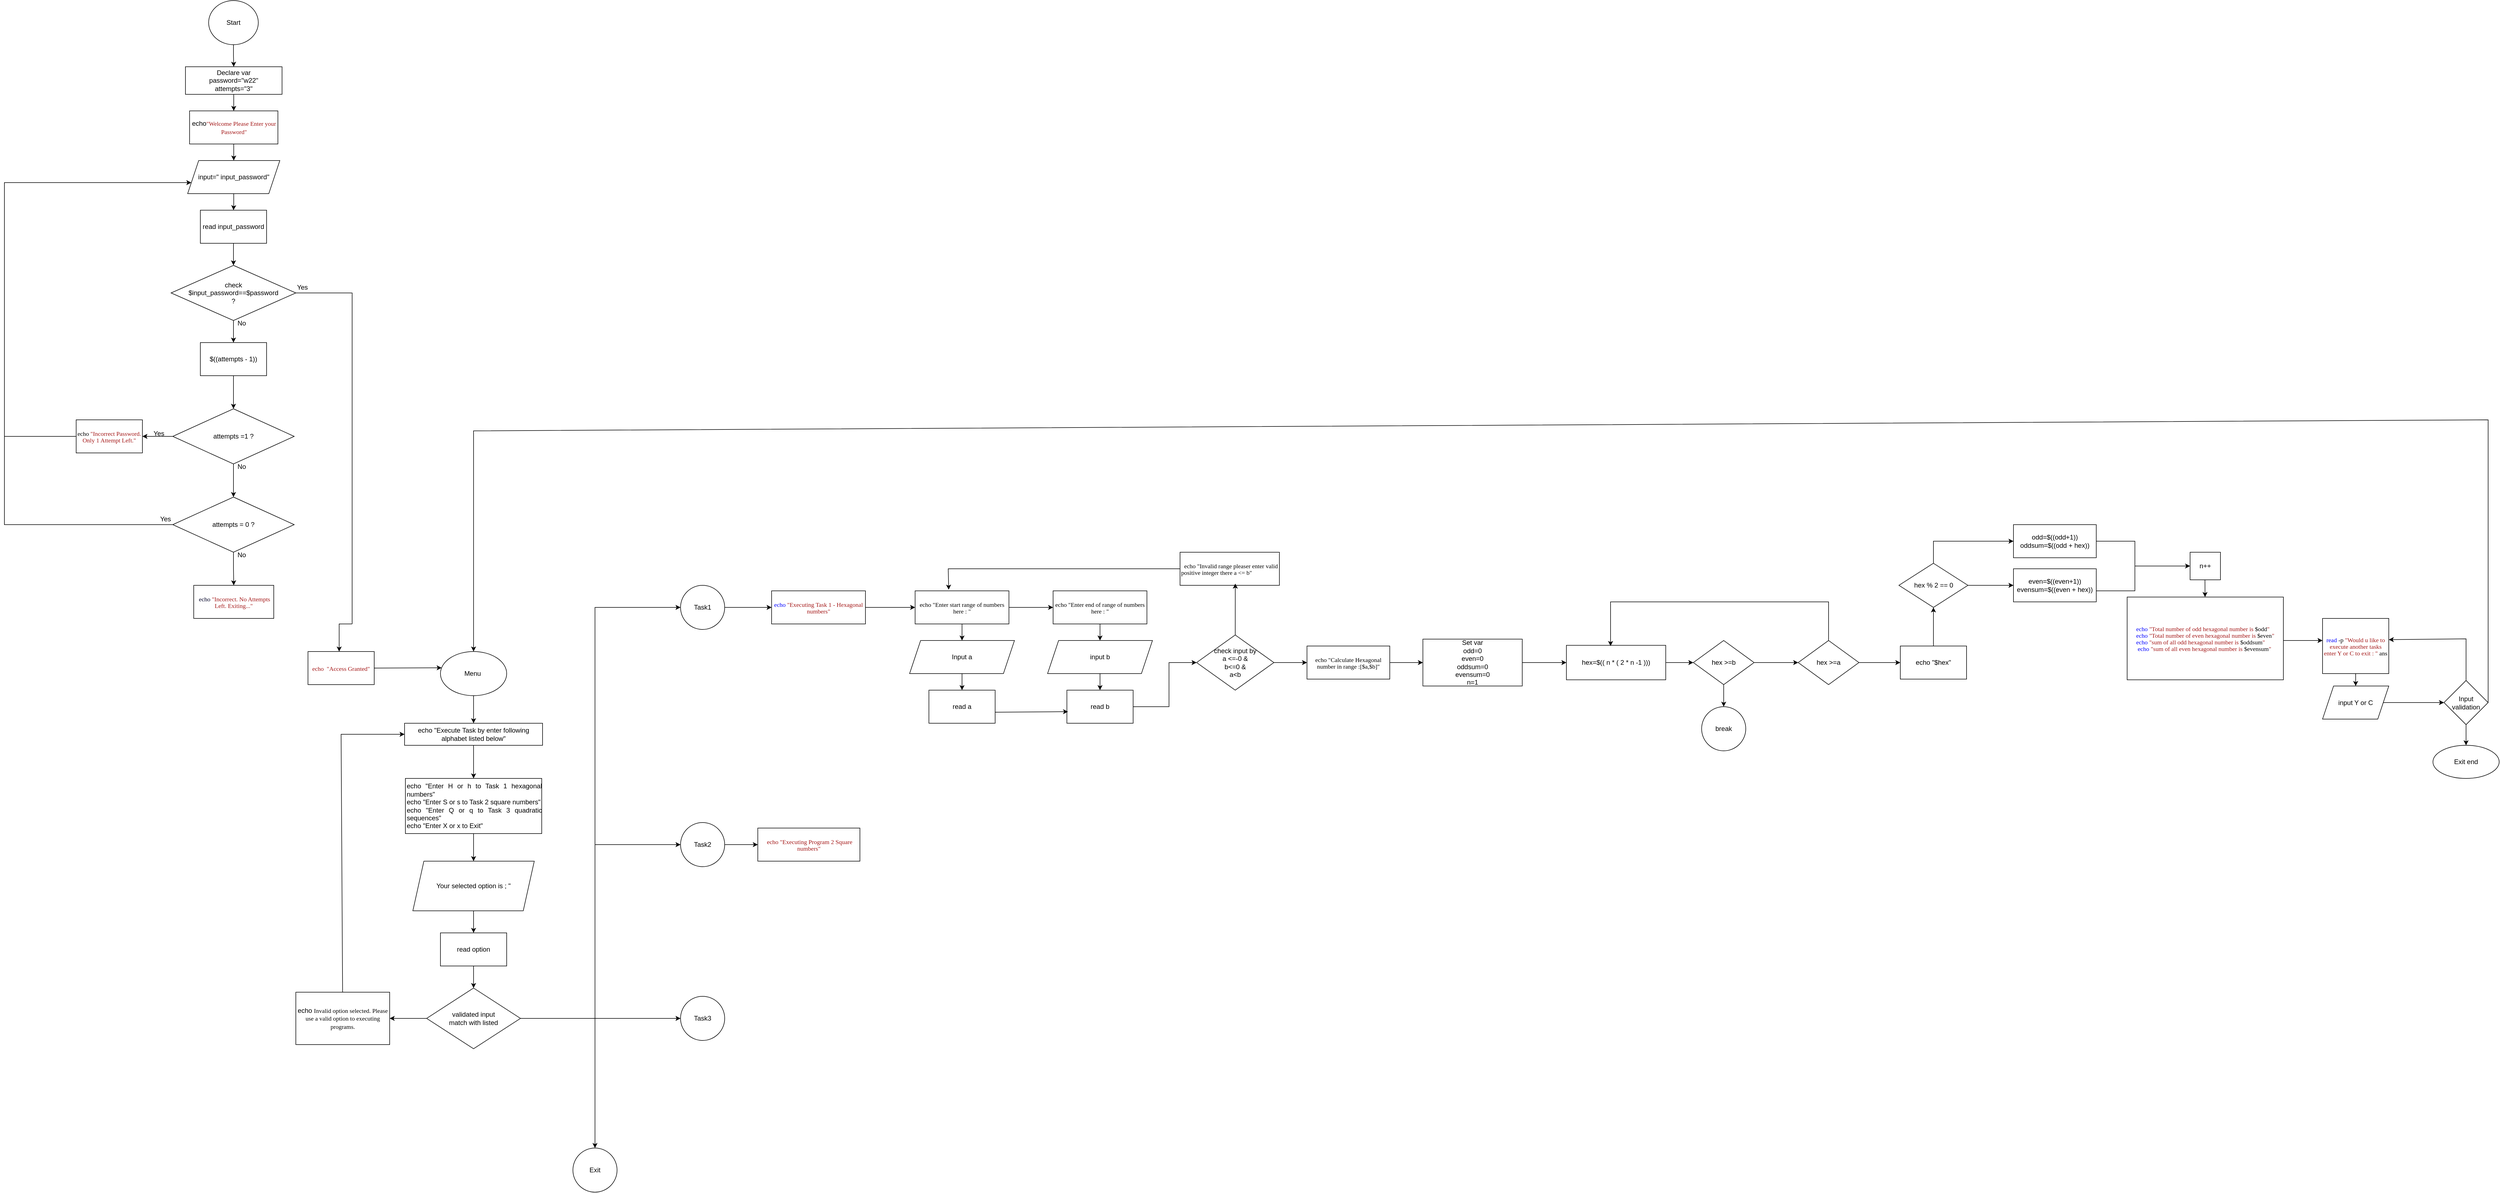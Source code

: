 <mxfile version="26.1.1">
  <diagram name="Page-1" id="By6dQNs391RpXOpqeUJY">
    <mxGraphModel dx="1269" dy="760" grid="1" gridSize="10" guides="1" tooltips="1" connect="1" arrows="1" fold="1" page="1" pageScale="1" pageWidth="850" pageHeight="1100" math="0" shadow="0">
      <root>
        <mxCell id="0" />
        <mxCell id="1" parent="0" />
        <mxCell id="m7UFQ540Zj4ck79b5W-W-16" value="" style="edgeStyle=orthogonalEdgeStyle;rounded=0;orthogonalLoop=1;jettySize=auto;html=1;" parent="1" source="m7UFQ540Zj4ck79b5W-W-14" target="m7UFQ540Zj4ck79b5W-W-15" edge="1">
          <mxGeometry relative="1" as="geometry" />
        </mxCell>
        <mxCell id="m7UFQ540Zj4ck79b5W-W-14" value="Start" style="ellipse;whiteSpace=wrap;html=1;" parent="1" vertex="1">
          <mxGeometry x="380" y="30" width="90" height="80" as="geometry" />
        </mxCell>
        <mxCell id="m7UFQ540Zj4ck79b5W-W-18" value="" style="edgeStyle=orthogonalEdgeStyle;rounded=0;orthogonalLoop=1;jettySize=auto;html=1;" parent="1" source="m7UFQ540Zj4ck79b5W-W-15" target="m7UFQ540Zj4ck79b5W-W-17" edge="1">
          <mxGeometry relative="1" as="geometry" />
        </mxCell>
        <mxCell id="m7UFQ540Zj4ck79b5W-W-15" value="Declare var&lt;div&gt;password=&quot;w22&quot;&lt;/div&gt;&lt;div&gt;attempts=&quot;3&quot;&lt;/div&gt;" style="rounded=0;whiteSpace=wrap;html=1;" parent="1" vertex="1">
          <mxGeometry x="338" y="150" width="175" height="50" as="geometry" />
        </mxCell>
        <mxCell id="m7UFQ540Zj4ck79b5W-W-21" value="" style="edgeStyle=orthogonalEdgeStyle;rounded=0;orthogonalLoop=1;jettySize=auto;html=1;" parent="1" source="m7UFQ540Zj4ck79b5W-W-17" target="m7UFQ540Zj4ck79b5W-W-20" edge="1">
          <mxGeometry relative="1" as="geometry" />
        </mxCell>
        <mxCell id="m7UFQ540Zj4ck79b5W-W-17" value="echo&lt;span style=&quot;color: rgb(163, 21, 21); font-family: Menlo; font-size: 11px; background-color: rgb(255, 255, 255);&quot;&gt;&quot;Welcome Please Enter your Password&quot;&lt;/span&gt;" style="rounded=0;whiteSpace=wrap;html=1;" parent="1" vertex="1">
          <mxGeometry x="345.5" y="230" width="160" height="60" as="geometry" />
        </mxCell>
        <mxCell id="m7UFQ540Zj4ck79b5W-W-24" value="" style="edgeStyle=orthogonalEdgeStyle;rounded=0;orthogonalLoop=1;jettySize=auto;html=1;" parent="1" source="m7UFQ540Zj4ck79b5W-W-20" target="m7UFQ540Zj4ck79b5W-W-23" edge="1">
          <mxGeometry relative="1" as="geometry" />
        </mxCell>
        <mxCell id="m7UFQ540Zj4ck79b5W-W-20" value="input=&quot; input_password&quot;" style="shape=parallelogram;perimeter=parallelogramPerimeter;whiteSpace=wrap;html=1;fixedSize=1;" parent="1" vertex="1">
          <mxGeometry x="342" y="320" width="167" height="60" as="geometry" />
        </mxCell>
        <mxCell id="m7UFQ540Zj4ck79b5W-W-33" value="" style="edgeStyle=orthogonalEdgeStyle;rounded=0;orthogonalLoop=1;jettySize=auto;html=1;" parent="1" source="m7UFQ540Zj4ck79b5W-W-22" target="m7UFQ540Zj4ck79b5W-W-29" edge="1">
          <mxGeometry relative="1" as="geometry" />
        </mxCell>
        <mxCell id="m7UFQ540Zj4ck79b5W-W-22" value="check&lt;div&gt;$input_password==$password&lt;/div&gt;&lt;div&gt;?&lt;/div&gt;" style="rhombus;whiteSpace=wrap;html=1;" parent="1" vertex="1">
          <mxGeometry x="312" y="510" width="226" height="100" as="geometry" />
        </mxCell>
        <mxCell id="m7UFQ540Zj4ck79b5W-W-25" value="" style="edgeStyle=orthogonalEdgeStyle;rounded=0;orthogonalLoop=1;jettySize=auto;html=1;" parent="1" source="m7UFQ540Zj4ck79b5W-W-23" target="m7UFQ540Zj4ck79b5W-W-22" edge="1">
          <mxGeometry relative="1" as="geometry" />
        </mxCell>
        <mxCell id="m7UFQ540Zj4ck79b5W-W-23" value="read input_password" style="rounded=0;whiteSpace=wrap;html=1;" parent="1" vertex="1">
          <mxGeometry x="365" y="410" width="120" height="60" as="geometry" />
        </mxCell>
        <mxCell id="m7UFQ540Zj4ck79b5W-W-26" value="&lt;p style=&quot;margin: 0px; font-style: normal; font-variant-caps: normal; font-stretch: normal; font-size: 11px; line-height: normal; font-family: Menlo; font-size-adjust: none; font-kerning: auto; font-variant-alternates: normal; font-variant-ligatures: normal; font-variant-numeric: normal; font-variant-east-asian: normal; font-variant-position: normal; font-feature-settings: normal; font-optical-sizing: auto; font-variation-settings: normal; background-color: rgb(255, 255, 255); color: rgb(163, 21, 21);&quot;&gt;&lt;span style=&quot;color: rgb(0, 0, 0);&quot;&gt;&amp;nbsp;&lt;/span&gt;&lt;span style=&quot;caret-color: rgb(0, 0, 255); color: rgb(0, 0, 0);&quot;&gt;&lt;font color=&quot;rgb(0, 0, 255)&quot;&gt;echo&lt;/font&gt;&lt;/span&gt;&lt;span style=&quot;color: rgb(0, 0, 0);&quot;&gt;&amp;nbsp;&lt;/span&gt;&quot;Incorrect. No Attempts Left. Exiting...&quot;&lt;/p&gt;" style="rounded=0;whiteSpace=wrap;html=1;" parent="1" vertex="1">
          <mxGeometry x="353" y="1090" width="145" height="60" as="geometry" />
        </mxCell>
        <mxCell id="m7UFQ540Zj4ck79b5W-W-35" value="" style="edgeStyle=orthogonalEdgeStyle;rounded=0;orthogonalLoop=1;jettySize=auto;html=1;" parent="1" source="m7UFQ540Zj4ck79b5W-W-27" target="m7UFQ540Zj4ck79b5W-W-31" edge="1">
          <mxGeometry relative="1" as="geometry" />
        </mxCell>
        <mxCell id="m7UFQ540Zj4ck79b5W-W-42" value="" style="edgeStyle=orthogonalEdgeStyle;rounded=0;orthogonalLoop=1;jettySize=auto;html=1;" parent="1" source="m7UFQ540Zj4ck79b5W-W-27" target="m7UFQ540Zj4ck79b5W-W-41" edge="1">
          <mxGeometry relative="1" as="geometry" />
        </mxCell>
        <mxCell id="m7UFQ540Zj4ck79b5W-W-27" value="attempts =1 ?" style="rhombus;whiteSpace=wrap;html=1;" parent="1" vertex="1">
          <mxGeometry x="315" y="770" width="220" height="100" as="geometry" />
        </mxCell>
        <mxCell id="m7UFQ540Zj4ck79b5W-W-34" value="" style="edgeStyle=orthogonalEdgeStyle;rounded=0;orthogonalLoop=1;jettySize=auto;html=1;" parent="1" source="m7UFQ540Zj4ck79b5W-W-29" target="m7UFQ540Zj4ck79b5W-W-27" edge="1">
          <mxGeometry relative="1" as="geometry" />
        </mxCell>
        <mxCell id="m7UFQ540Zj4ck79b5W-W-29" value="$((attempts - 1))" style="rounded=0;whiteSpace=wrap;html=1;" parent="1" vertex="1">
          <mxGeometry x="365" y="650" width="120" height="60" as="geometry" />
        </mxCell>
        <mxCell id="m7UFQ540Zj4ck79b5W-W-38" value="" style="edgeStyle=orthogonalEdgeStyle;rounded=0;orthogonalLoop=1;jettySize=auto;html=1;" parent="1" source="m7UFQ540Zj4ck79b5W-W-31" target="m7UFQ540Zj4ck79b5W-W-26" edge="1">
          <mxGeometry relative="1" as="geometry" />
        </mxCell>
        <mxCell id="m7UFQ540Zj4ck79b5W-W-44" value="" style="edgeStyle=orthogonalEdgeStyle;rounded=0;orthogonalLoop=1;jettySize=auto;html=1;" parent="1" source="m7UFQ540Zj4ck79b5W-W-31" target="m7UFQ540Zj4ck79b5W-W-20" edge="1">
          <mxGeometry relative="1" as="geometry">
            <mxPoint x="220" y="360" as="targetPoint" />
            <Array as="points">
              <mxPoint x="10" y="980" />
              <mxPoint x="10" y="360" />
            </Array>
          </mxGeometry>
        </mxCell>
        <mxCell id="m7UFQ540Zj4ck79b5W-W-31" value="attempts = 0 ?" style="rhombus;whiteSpace=wrap;html=1;" parent="1" vertex="1">
          <mxGeometry x="315" y="930" width="220" height="100" as="geometry" />
        </mxCell>
        <mxCell id="m7UFQ540Zj4ck79b5W-W-36" value="" style="endArrow=none;html=1;rounded=0;exitX=1;exitY=0.5;exitDx=0;exitDy=0;" parent="1" source="m7UFQ540Zj4ck79b5W-W-22" edge="1">
          <mxGeometry width="50" height="50" relative="1" as="geometry">
            <mxPoint x="660" y="590" as="sourcePoint" />
            <mxPoint x="640" y="1160" as="targetPoint" />
            <Array as="points">
              <mxPoint x="640" y="560" />
            </Array>
          </mxGeometry>
        </mxCell>
        <mxCell id="m7UFQ540Zj4ck79b5W-W-37" value="" style="endArrow=classic;html=1;rounded=0;" parent="1" edge="1">
          <mxGeometry width="50" height="50" relative="1" as="geometry">
            <mxPoint x="640" y="1160" as="sourcePoint" />
            <mxPoint x="616.5" y="1210" as="targetPoint" />
            <Array as="points">
              <mxPoint x="616.5" y="1160" />
            </Array>
          </mxGeometry>
        </mxCell>
        <mxCell id="m7UFQ540Zj4ck79b5W-W-41" value="&lt;p style=&quot;margin: 0px; font-style: normal; font-variant-caps: normal; font-stretch: normal; font-size: 11px; line-height: normal; font-family: Menlo; font-size-adjust: none; font-kerning: auto; font-variant-alternates: normal; font-variant-ligatures: normal; font-variant-numeric: normal; font-variant-east-asian: normal; font-variant-position: normal; font-variant-emoji: normal; font-feature-settings: normal; font-optical-sizing: auto; font-variation-settings: normal; color: rgb(163, 21, 21); background-color: rgb(255, 255, 255);&quot;&gt;&lt;span style=&quot;color: #000000&quot;&gt;echo&amp;nbsp;&lt;/span&gt;&quot;Incorrect Password. Only 1 Attempt Left.&quot;&lt;/p&gt;" style="rounded=0;whiteSpace=wrap;html=1;" parent="1" vertex="1">
          <mxGeometry x="140" y="790" width="120" height="60" as="geometry" />
        </mxCell>
        <mxCell id="m7UFQ540Zj4ck79b5W-W-45" value="" style="endArrow=none;html=1;rounded=0;" parent="1" edge="1">
          <mxGeometry width="50" height="50" relative="1" as="geometry">
            <mxPoint x="10" y="820" as="sourcePoint" />
            <mxPoint x="140" y="820" as="targetPoint" />
            <Array as="points">
              <mxPoint x="40" y="820" />
              <mxPoint x="100" y="820" />
            </Array>
          </mxGeometry>
        </mxCell>
        <mxCell id="m7UFQ540Zj4ck79b5W-W-46" value="No" style="text;html=1;align=center;verticalAlign=middle;whiteSpace=wrap;rounded=0;" parent="1" vertex="1">
          <mxGeometry x="410" y="860" width="60" height="30" as="geometry" />
        </mxCell>
        <mxCell id="m7UFQ540Zj4ck79b5W-W-47" value="Yes" style="text;html=1;align=center;verticalAlign=middle;whiteSpace=wrap;rounded=0;" parent="1" vertex="1">
          <mxGeometry x="260" y="800" width="60" height="30" as="geometry" />
        </mxCell>
        <mxCell id="m7UFQ540Zj4ck79b5W-W-48" value="No" style="text;html=1;align=center;verticalAlign=middle;whiteSpace=wrap;rounded=0;" parent="1" vertex="1">
          <mxGeometry x="410" y="600" width="60" height="30" as="geometry" />
        </mxCell>
        <mxCell id="m7UFQ540Zj4ck79b5W-W-49" value="Yes" style="text;html=1;align=center;verticalAlign=middle;whiteSpace=wrap;rounded=0;" parent="1" vertex="1">
          <mxGeometry x="520" y="535" width="60" height="30" as="geometry" />
        </mxCell>
        <mxCell id="m7UFQ540Zj4ck79b5W-W-50" value="Yes" style="text;html=1;align=center;verticalAlign=middle;whiteSpace=wrap;rounded=0;" parent="1" vertex="1">
          <mxGeometry x="272" y="955" width="60" height="30" as="geometry" />
        </mxCell>
        <mxCell id="m7UFQ540Zj4ck79b5W-W-54" value="No" style="text;html=1;align=center;verticalAlign=middle;whiteSpace=wrap;rounded=0;" parent="1" vertex="1">
          <mxGeometry x="410" y="1020" width="60" height="30" as="geometry" />
        </mxCell>
        <mxCell id="m7UFQ540Zj4ck79b5W-W-55" value="&lt;p style=&quot;margin: 0px; font-style: normal; font-variant-caps: normal; font-stretch: normal; font-size: 11px; line-height: normal; font-family: Menlo; font-size-adjust: none; font-kerning: auto; font-variant-alternates: normal; font-variant-ligatures: normal; font-variant-numeric: normal; font-variant-east-asian: normal; font-variant-position: normal; font-feature-settings: normal; font-optical-sizing: auto; font-variation-settings: normal; color: rgb(163, 21, 21); background-color: rgb(255, 255, 255);&quot;&gt;echo &amp;nbsp;&quot;Access Granted&quot;&lt;/p&gt;" style="rounded=0;whiteSpace=wrap;html=1;" parent="1" vertex="1">
          <mxGeometry x="560" y="1210" width="120" height="60" as="geometry" />
        </mxCell>
        <mxCell id="m7UFQ540Zj4ck79b5W-W-64" value="" style="edgeStyle=none;rounded=0;orthogonalLoop=1;jettySize=auto;html=1;" parent="1" source="m7UFQ540Zj4ck79b5W-W-56" target="m7UFQ540Zj4ck79b5W-W-57" edge="1">
          <mxGeometry relative="1" as="geometry" />
        </mxCell>
        <mxCell id="m7UFQ540Zj4ck79b5W-W-56" value="Menu&amp;nbsp;" style="ellipse;whiteSpace=wrap;html=1;" parent="1" vertex="1">
          <mxGeometry x="800" y="1210" width="120" height="80" as="geometry" />
        </mxCell>
        <mxCell id="m7UFQ540Zj4ck79b5W-W-65" value="" style="edgeStyle=none;rounded=0;orthogonalLoop=1;jettySize=auto;html=1;" parent="1" source="m7UFQ540Zj4ck79b5W-W-57" target="m7UFQ540Zj4ck79b5W-W-62" edge="1">
          <mxGeometry relative="1" as="geometry" />
        </mxCell>
        <mxCell id="m7UFQ540Zj4ck79b5W-W-57" value="echo &quot;Execute Task by enter following alphabet listed below&quot;" style="rounded=0;whiteSpace=wrap;html=1;" parent="1" vertex="1">
          <mxGeometry x="735" y="1340" width="250" height="40" as="geometry" />
        </mxCell>
        <mxCell id="m7UFQ540Zj4ck79b5W-W-68" value="" style="edgeStyle=none;rounded=0;orthogonalLoop=1;jettySize=auto;html=1;" parent="1" source="m7UFQ540Zj4ck79b5W-W-62" target="m7UFQ540Zj4ck79b5W-W-67" edge="1">
          <mxGeometry relative="1" as="geometry" />
        </mxCell>
        <mxCell id="m7UFQ540Zj4ck79b5W-W-62" value="&lt;div style=&quot;text-align: justify;&quot;&gt;echo &quot;Enter H or h to Task 1 hexagonal numbers&quot;&lt;/div&gt;&lt;div style=&quot;text-align: justify;&quot;&gt;echo &quot;Enter S or s to Task 2 square numbers&quot;&lt;/div&gt;&lt;div style=&quot;text-align: justify;&quot;&gt;echo &quot;Enter Q or q to Task 3 quadratic sequences&quot;&lt;/div&gt;&lt;div style=&quot;text-align: justify;&quot;&gt;echo &quot;Enter X or x to Exit&quot;&lt;/div&gt;" style="rounded=0;whiteSpace=wrap;html=1;align=left;" parent="1" vertex="1">
          <mxGeometry x="736.5" y="1440" width="247" height="100" as="geometry" />
        </mxCell>
        <mxCell id="m7UFQ540Zj4ck79b5W-W-70" value="" style="edgeStyle=none;rounded=0;orthogonalLoop=1;jettySize=auto;html=1;" parent="1" source="m7UFQ540Zj4ck79b5W-W-67" target="m7UFQ540Zj4ck79b5W-W-69" edge="1">
          <mxGeometry relative="1" as="geometry" />
        </mxCell>
        <mxCell id="m7UFQ540Zj4ck79b5W-W-67" value="Your selected option is ; &quot;" style="shape=parallelogram;perimeter=parallelogramPerimeter;whiteSpace=wrap;html=1;fixedSize=1;" parent="1" vertex="1">
          <mxGeometry x="750" y="1590" width="220" height="90" as="geometry" />
        </mxCell>
        <mxCell id="m7UFQ540Zj4ck79b5W-W-72" value="" style="edgeStyle=none;rounded=0;orthogonalLoop=1;jettySize=auto;html=1;" parent="1" source="m7UFQ540Zj4ck79b5W-W-69" target="m7UFQ540Zj4ck79b5W-W-71" edge="1">
          <mxGeometry relative="1" as="geometry" />
        </mxCell>
        <mxCell id="m7UFQ540Zj4ck79b5W-W-69" value="read option" style="rounded=0;whiteSpace=wrap;html=1;" parent="1" vertex="1">
          <mxGeometry x="800" y="1720" width="120" height="60" as="geometry" />
        </mxCell>
        <mxCell id="m7UFQ540Zj4ck79b5W-W-71" value="validated input&lt;div&gt;match with listed&lt;/div&gt;" style="rhombus;whiteSpace=wrap;html=1;" parent="1" vertex="1">
          <mxGeometry x="775" y="1820" width="170" height="110" as="geometry" />
        </mxCell>
        <mxCell id="m7UFQ540Zj4ck79b5W-W-74" value="echo&amp;nbsp;&lt;span style=&quot;font-family: Menlo; font-size: 11px;&quot;&gt;Invalid option selected. Please use a valid option to executing programs.&lt;/span&gt;" style="rounded=0;whiteSpace=wrap;html=1;" parent="1" vertex="1">
          <mxGeometry x="538" y="1827.5" width="170" height="95" as="geometry" />
        </mxCell>
        <mxCell id="m7UFQ540Zj4ck79b5W-W-75" style="edgeStyle=none;rounded=0;orthogonalLoop=1;jettySize=auto;html=1;exitX=1;exitY=0.5;exitDx=0;exitDy=0;" parent="1" source="m7UFQ540Zj4ck79b5W-W-74" target="m7UFQ540Zj4ck79b5W-W-74" edge="1">
          <mxGeometry relative="1" as="geometry" />
        </mxCell>
        <mxCell id="m7UFQ540Zj4ck79b5W-W-76" value="" style="endArrow=classic;html=1;rounded=0;entryX=1;entryY=0.5;entryDx=0;entryDy=0;exitX=0;exitY=0.5;exitDx=0;exitDy=0;" parent="1" source="m7UFQ540Zj4ck79b5W-W-71" target="m7UFQ540Zj4ck79b5W-W-74" edge="1">
          <mxGeometry width="50" height="50" relative="1" as="geometry">
            <mxPoint x="775" y="1880" as="sourcePoint" />
            <mxPoint x="825" y="1830" as="targetPoint" />
          </mxGeometry>
        </mxCell>
        <mxCell id="m7UFQ540Zj4ck79b5W-W-81" value="" style="endArrow=classic;html=1;rounded=0;entryX=0.018;entryY=0.369;entryDx=0;entryDy=0;entryPerimeter=0;" parent="1" target="m7UFQ540Zj4ck79b5W-W-56" edge="1">
          <mxGeometry width="50" height="50" relative="1" as="geometry">
            <mxPoint x="680" y="1240" as="sourcePoint" />
            <mxPoint x="730" y="1190" as="targetPoint" />
          </mxGeometry>
        </mxCell>
        <mxCell id="m7UFQ540Zj4ck79b5W-W-83" value="" style="endArrow=classic;html=1;rounded=0;entryX=0;entryY=0.5;entryDx=0;entryDy=0;" parent="1" source="m7UFQ540Zj4ck79b5W-W-74" target="m7UFQ540Zj4ck79b5W-W-57" edge="1">
          <mxGeometry width="50" height="50" relative="1" as="geometry">
            <mxPoint x="650" y="1845" as="sourcePoint" />
            <mxPoint x="650" y="1360" as="targetPoint" />
            <Array as="points">
              <mxPoint x="620" y="1360" />
            </Array>
          </mxGeometry>
        </mxCell>
        <mxCell id="m7UFQ540Zj4ck79b5W-W-94" value="" style="edgeStyle=none;rounded=0;orthogonalLoop=1;jettySize=auto;html=1;" parent="1" source="m7UFQ540Zj4ck79b5W-W-84" target="m7UFQ540Zj4ck79b5W-W-93" edge="1">
          <mxGeometry relative="1" as="geometry" />
        </mxCell>
        <mxCell id="m7UFQ540Zj4ck79b5W-W-84" value="Task1" style="ellipse;whiteSpace=wrap;html=1;aspect=fixed;" parent="1" vertex="1">
          <mxGeometry x="1235" y="1090" width="80" height="80" as="geometry" />
        </mxCell>
        <mxCell id="9CXpCsYRKlZcm--3XioX-51" value="" style="edgeStyle=orthogonalEdgeStyle;rounded=0;orthogonalLoop=1;jettySize=auto;html=1;" edge="1" parent="1" source="m7UFQ540Zj4ck79b5W-W-85" target="9CXpCsYRKlZcm--3XioX-50">
          <mxGeometry relative="1" as="geometry" />
        </mxCell>
        <mxCell id="m7UFQ540Zj4ck79b5W-W-85" value="Task2" style="ellipse;whiteSpace=wrap;html=1;aspect=fixed;" parent="1" vertex="1">
          <mxGeometry x="1235" y="1520" width="80" height="80" as="geometry" />
        </mxCell>
        <mxCell id="m7UFQ540Zj4ck79b5W-W-86" value="Task3" style="ellipse;whiteSpace=wrap;html=1;aspect=fixed;" parent="1" vertex="1">
          <mxGeometry x="1235" y="1835" width="80" height="80" as="geometry" />
        </mxCell>
        <mxCell id="m7UFQ540Zj4ck79b5W-W-87" value="Exit" style="ellipse;whiteSpace=wrap;html=1;aspect=fixed;" parent="1" vertex="1">
          <mxGeometry x="1040" y="2110" width="80" height="80" as="geometry" />
        </mxCell>
        <mxCell id="m7UFQ540Zj4ck79b5W-W-88" value="" style="endArrow=classic;html=1;rounded=0;entryX=0;entryY=0.5;entryDx=0;entryDy=0;exitX=1;exitY=0.5;exitDx=0;exitDy=0;" parent="1" source="m7UFQ540Zj4ck79b5W-W-71" target="m7UFQ540Zj4ck79b5W-W-84" edge="1">
          <mxGeometry width="50" height="50" relative="1" as="geometry">
            <mxPoint x="945" y="1877.5" as="sourcePoint" />
            <mxPoint x="1180" y="1350" as="targetPoint" />
            <Array as="points">
              <mxPoint x="1080" y="1875" />
              <mxPoint x="1080" y="1770" />
              <mxPoint x="1080" y="1660" />
              <mxPoint x="1080" y="1590" />
              <mxPoint x="1080" y="1130" />
            </Array>
          </mxGeometry>
        </mxCell>
        <mxCell id="m7UFQ540Zj4ck79b5W-W-89" value="" style="endArrow=classic;html=1;rounded=0;entryX=0;entryY=0.5;entryDx=0;entryDy=0;" parent="1" target="m7UFQ540Zj4ck79b5W-W-85" edge="1">
          <mxGeometry width="50" height="50" relative="1" as="geometry">
            <mxPoint x="1080" y="1560" as="sourcePoint" />
            <mxPoint x="1120" y="1510" as="targetPoint" />
          </mxGeometry>
        </mxCell>
        <mxCell id="m7UFQ540Zj4ck79b5W-W-90" value="" style="endArrow=classic;html=1;rounded=0;" parent="1" target="m7UFQ540Zj4ck79b5W-W-87" edge="1">
          <mxGeometry width="50" height="50" relative="1" as="geometry">
            <mxPoint x="1080" y="1870" as="sourcePoint" />
            <mxPoint x="1130" y="1827.5" as="targetPoint" />
          </mxGeometry>
        </mxCell>
        <mxCell id="m7UFQ540Zj4ck79b5W-W-91" value="" style="endArrow=classic;html=1;rounded=0;" parent="1" target="m7UFQ540Zj4ck79b5W-W-86" edge="1">
          <mxGeometry width="50" height="50" relative="1" as="geometry">
            <mxPoint x="1080" y="1875" as="sourcePoint" />
            <mxPoint x="1130" y="1830" as="targetPoint" />
          </mxGeometry>
        </mxCell>
        <mxCell id="m7UFQ540Zj4ck79b5W-W-92" style="edgeStyle=none;rounded=0;orthogonalLoop=1;jettySize=auto;html=1;exitX=1;exitY=0.5;exitDx=0;exitDy=0;" parent="1" source="m7UFQ540Zj4ck79b5W-W-86" target="m7UFQ540Zj4ck79b5W-W-86" edge="1">
          <mxGeometry relative="1" as="geometry" />
        </mxCell>
        <mxCell id="m7UFQ540Zj4ck79b5W-W-96" value="" style="edgeStyle=none;rounded=0;orthogonalLoop=1;jettySize=auto;html=1;" parent="1" source="m7UFQ540Zj4ck79b5W-W-93" target="m7UFQ540Zj4ck79b5W-W-95" edge="1">
          <mxGeometry relative="1" as="geometry" />
        </mxCell>
        <mxCell id="m7UFQ540Zj4ck79b5W-W-93" value="&lt;p style=&quot;margin: 0px; font-style: normal; font-variant-caps: normal; font-weight: normal; font-stretch: normal; font-size: 11px; line-height: normal; font-family: Menlo; font-size-adjust: none; font-kerning: auto; font-variant-alternates: normal; font-variant-ligatures: normal; font-variant-numeric: normal; font-variant-east-asian: normal; font-variant-position: normal; font-feature-settings: normal; font-optical-sizing: auto; font-variation-settings: normal; color: rgb(163, 21, 21); background-color: rgb(255, 255, 255);&quot;&gt;&lt;span style=&quot;color: rgb(0, 0, 255);&quot;&gt;echo&lt;/span&gt;&lt;span style=&quot;color: rgb(0, 0, 0);&quot;&gt; &lt;/span&gt;&quot;Executing Task 1 - Hexagonal numbers&quot;&lt;/p&gt;" style="rounded=0;whiteSpace=wrap;html=1;" parent="1" vertex="1">
          <mxGeometry x="1400" y="1100" width="170" height="60" as="geometry" />
        </mxCell>
        <mxCell id="m7UFQ540Zj4ck79b5W-W-98" value="" style="edgeStyle=none;rounded=0;orthogonalLoop=1;jettySize=auto;html=1;" parent="1" source="m7UFQ540Zj4ck79b5W-W-95" target="m7UFQ540Zj4ck79b5W-W-97" edge="1">
          <mxGeometry relative="1" as="geometry" />
        </mxCell>
        <mxCell id="m7UFQ540Zj4ck79b5W-W-100" value="" style="edgeStyle=none;rounded=0;orthogonalLoop=1;jettySize=auto;html=1;" parent="1" source="m7UFQ540Zj4ck79b5W-W-95" target="m7UFQ540Zj4ck79b5W-W-99" edge="1">
          <mxGeometry relative="1" as="geometry" />
        </mxCell>
        <mxCell id="m7UFQ540Zj4ck79b5W-W-95" value="&lt;p style=&quot;margin: 0.0px 0.0px 0.0px 0.0px; font: 11.0px Menlo; color: #000000&quot;&gt;&lt;span style=&quot;font-variant-ligatures: no-common-ligatures&quot;&gt;echo &quot;Enter start range of numbers here : &quot;&lt;/span&gt;&lt;/p&gt;" style="rounded=0;whiteSpace=wrap;html=1;" parent="1" vertex="1">
          <mxGeometry x="1660" y="1100" width="170" height="60" as="geometry" />
        </mxCell>
        <mxCell id="m7UFQ540Zj4ck79b5W-W-102" value="" style="edgeStyle=none;rounded=0;orthogonalLoop=1;jettySize=auto;html=1;" parent="1" source="m7UFQ540Zj4ck79b5W-W-97" target="m7UFQ540Zj4ck79b5W-W-101" edge="1">
          <mxGeometry relative="1" as="geometry" />
        </mxCell>
        <mxCell id="m7UFQ540Zj4ck79b5W-W-97" value="&lt;p style=&quot;margin: 0px; font-style: normal; font-variant-caps: normal; font-stretch: normal; font-size: 11px; line-height: normal; font-family: Menlo; font-size-adjust: none; font-kerning: auto; font-variant-alternates: normal; font-variant-ligatures: normal; font-variant-numeric: normal; font-variant-east-asian: normal; font-variant-position: normal; font-variant-emoji: normal; font-feature-settings: normal; font-optical-sizing: auto; font-variation-settings: normal;&quot;&gt;&lt;span style=&quot;font-variant-ligatures: no-common-ligatures&quot;&gt;echo &quot;Enter end of range of numbers here : &quot;&lt;/span&gt;&lt;/p&gt;" style="rounded=0;whiteSpace=wrap;html=1;" parent="1" vertex="1">
          <mxGeometry x="1910" y="1100" width="170" height="60" as="geometry" />
        </mxCell>
        <mxCell id="m7UFQ540Zj4ck79b5W-W-104" value="" style="edgeStyle=none;rounded=0;orthogonalLoop=1;jettySize=auto;html=1;" parent="1" source="m7UFQ540Zj4ck79b5W-W-99" target="m7UFQ540Zj4ck79b5W-W-103" edge="1">
          <mxGeometry relative="1" as="geometry" />
        </mxCell>
        <mxCell id="m7UFQ540Zj4ck79b5W-W-99" value="Input a" style="shape=parallelogram;perimeter=parallelogramPerimeter;whiteSpace=wrap;html=1;fixedSize=1;rounded=0;" parent="1" vertex="1">
          <mxGeometry x="1650" y="1190" width="190" height="60" as="geometry" />
        </mxCell>
        <mxCell id="m7UFQ540Zj4ck79b5W-W-106" value="" style="edgeStyle=none;rounded=0;orthogonalLoop=1;jettySize=auto;html=1;" parent="1" source="m7UFQ540Zj4ck79b5W-W-101" target="m7UFQ540Zj4ck79b5W-W-105" edge="1">
          <mxGeometry relative="1" as="geometry" />
        </mxCell>
        <mxCell id="m7UFQ540Zj4ck79b5W-W-101" value="input b" style="shape=parallelogram;perimeter=parallelogramPerimeter;whiteSpace=wrap;html=1;fixedSize=1;rounded=0;" parent="1" vertex="1">
          <mxGeometry x="1900" y="1190" width="190" height="60" as="geometry" />
        </mxCell>
        <mxCell id="m7UFQ540Zj4ck79b5W-W-103" value="read a" style="whiteSpace=wrap;html=1;rounded=0;" parent="1" vertex="1">
          <mxGeometry x="1685" y="1280" width="120" height="60" as="geometry" />
        </mxCell>
        <mxCell id="m7UFQ540Zj4ck79b5W-W-105" value="read b" style="whiteSpace=wrap;html=1;rounded=0;" parent="1" vertex="1">
          <mxGeometry x="1935" y="1280" width="120" height="60" as="geometry" />
        </mxCell>
        <mxCell id="m7UFQ540Zj4ck79b5W-W-107" value="" style="endArrow=classic;html=1;rounded=0;entryX=0.017;entryY=0.65;entryDx=0;entryDy=0;entryPerimeter=0;" parent="1" target="m7UFQ540Zj4ck79b5W-W-105" edge="1">
          <mxGeometry width="50" height="50" relative="1" as="geometry">
            <mxPoint x="1805" y="1320" as="sourcePoint" />
            <mxPoint x="1855" y="1270" as="targetPoint" />
          </mxGeometry>
        </mxCell>
        <mxCell id="m7UFQ540Zj4ck79b5W-W-114" value="" style="edgeStyle=none;rounded=0;orthogonalLoop=1;jettySize=auto;html=1;" parent="1" source="m7UFQ540Zj4ck79b5W-W-108" target="m7UFQ540Zj4ck79b5W-W-113" edge="1">
          <mxGeometry relative="1" as="geometry" />
        </mxCell>
        <mxCell id="m7UFQ540Zj4ck79b5W-W-108" value="check input by&lt;div&gt;a &amp;lt;=-0 &amp;amp;&lt;/div&gt;&lt;div&gt;b&amp;lt;=0 &amp;amp;&lt;/div&gt;&lt;div&gt;a&amp;lt;b&lt;/div&gt;" style="rhombus;whiteSpace=wrap;html=1;" parent="1" vertex="1">
          <mxGeometry x="2170" y="1180" width="140" height="100" as="geometry" />
        </mxCell>
        <mxCell id="m7UFQ540Zj4ck79b5W-W-109" value="&lt;p style=&quot;margin: 0px; font-style: normal; font-variant-caps: normal; font-stretch: normal; font-size: 11px; line-height: normal; font-family: Menlo; font-size-adjust: none; font-kerning: auto; font-variant-alternates: normal; font-variant-ligatures: normal; font-variant-numeric: normal; font-variant-east-asian: normal; font-variant-position: normal; font-feature-settings: normal; font-optical-sizing: auto; font-variation-settings: normal;&quot;&gt;&lt;span style=&quot;font-variant-ligatures: no-common-ligatures&quot;&gt;&amp;nbsp; echo &quot;Invalid range pleaser enter valid positive integer there a &amp;lt;= b&quot;&lt;/span&gt;&lt;/p&gt;" style="rounded=0;whiteSpace=wrap;html=1;align=left;" parent="1" vertex="1">
          <mxGeometry x="2140" y="1030" width="180" height="60" as="geometry" />
        </mxCell>
        <mxCell id="m7UFQ540Zj4ck79b5W-W-110" value="" style="endArrow=classic;html=1;rounded=0;entryX=0.556;entryY=0.948;entryDx=0;entryDy=0;entryPerimeter=0;" parent="1" target="m7UFQ540Zj4ck79b5W-W-109" edge="1">
          <mxGeometry width="50" height="50" relative="1" as="geometry">
            <mxPoint x="2240" y="1180" as="sourcePoint" />
            <mxPoint x="2290" y="1130" as="targetPoint" />
          </mxGeometry>
        </mxCell>
        <mxCell id="m7UFQ540Zj4ck79b5W-W-111" value="" style="endArrow=classic;html=1;rounded=0;entryX=0.358;entryY=-0.036;entryDx=0;entryDy=0;entryPerimeter=0;" parent="1" target="m7UFQ540Zj4ck79b5W-W-95" edge="1">
          <mxGeometry width="50" height="50" relative="1" as="geometry">
            <mxPoint x="2140" y="1060" as="sourcePoint" />
            <mxPoint x="1710" y="1060" as="targetPoint" />
            <Array as="points">
              <mxPoint x="1720" y="1060" />
            </Array>
          </mxGeometry>
        </mxCell>
        <mxCell id="m7UFQ540Zj4ck79b5W-W-112" value="" style="endArrow=classic;html=1;rounded=0;exitX=1;exitY=0.5;exitDx=0;exitDy=0;" parent="1" source="m7UFQ540Zj4ck79b5W-W-105" edge="1">
          <mxGeometry width="50" height="50" relative="1" as="geometry">
            <mxPoint x="2120" y="1280" as="sourcePoint" />
            <mxPoint x="2170" y="1230" as="targetPoint" />
            <Array as="points">
              <mxPoint x="2120" y="1310" />
              <mxPoint x="2120" y="1230" />
            </Array>
          </mxGeometry>
        </mxCell>
        <mxCell id="9CXpCsYRKlZcm--3XioX-2" value="" style="edgeStyle=orthogonalEdgeStyle;rounded=0;orthogonalLoop=1;jettySize=auto;html=1;" edge="1" parent="1" source="m7UFQ540Zj4ck79b5W-W-113" target="9CXpCsYRKlZcm--3XioX-1">
          <mxGeometry relative="1" as="geometry" />
        </mxCell>
        <mxCell id="m7UFQ540Zj4ck79b5W-W-113" value="&lt;p style=&quot;margin: 0px; font-style: normal; font-variant-caps: normal; font-stretch: normal; font-size: 11px; line-height: normal; font-family: Menlo; font-size-adjust: none; font-kerning: auto; font-variant-alternates: normal; font-variant-ligatures: normal; font-variant-numeric: normal; font-variant-east-asian: normal; font-variant-position: normal; font-variant-emoji: normal; font-feature-settings: normal; font-optical-sizing: auto; font-variation-settings: normal;&quot;&gt;&lt;span style=&quot;font-variant-ligatures: no-common-ligatures&quot;&gt;echo &quot;Calculate Hexagonal number in range :[$a,$b]&quot;&lt;/span&gt;&lt;/p&gt;" style="rounded=0;whiteSpace=wrap;html=1;" parent="1" vertex="1">
          <mxGeometry x="2370" y="1200" width="150" height="60" as="geometry" />
        </mxCell>
        <mxCell id="9CXpCsYRKlZcm--3XioX-4" value="" style="edgeStyle=orthogonalEdgeStyle;rounded=0;orthogonalLoop=1;jettySize=auto;html=1;" edge="1" parent="1" source="9CXpCsYRKlZcm--3XioX-1" target="9CXpCsYRKlZcm--3XioX-3">
          <mxGeometry relative="1" as="geometry" />
        </mxCell>
        <mxCell id="9CXpCsYRKlZcm--3XioX-1" value="Set var&lt;div&gt;odd=0&lt;/div&gt;&lt;div&gt;even=0&lt;/div&gt;&lt;div&gt;oddsum=0&lt;/div&gt;&lt;div&gt;evensum=0&lt;/div&gt;&lt;div&gt;n=1&lt;/div&gt;" style="rounded=0;whiteSpace=wrap;html=1;" vertex="1" parent="1">
          <mxGeometry x="2580" y="1187.5" width="180" height="85" as="geometry" />
        </mxCell>
        <mxCell id="9CXpCsYRKlZcm--3XioX-6" value="" style="edgeStyle=orthogonalEdgeStyle;rounded=0;orthogonalLoop=1;jettySize=auto;html=1;" edge="1" parent="1" source="9CXpCsYRKlZcm--3XioX-3" target="9CXpCsYRKlZcm--3XioX-5">
          <mxGeometry relative="1" as="geometry" />
        </mxCell>
        <mxCell id="9CXpCsYRKlZcm--3XioX-3" value="hex=$(( n * ( 2 * n -1 )))" style="rounded=0;whiteSpace=wrap;html=1;" vertex="1" parent="1">
          <mxGeometry x="2840" y="1198.75" width="180" height="62.5" as="geometry" />
        </mxCell>
        <mxCell id="9CXpCsYRKlZcm--3XioX-8" value="" style="edgeStyle=orthogonalEdgeStyle;rounded=0;orthogonalLoop=1;jettySize=auto;html=1;" edge="1" parent="1" source="9CXpCsYRKlZcm--3XioX-5" target="9CXpCsYRKlZcm--3XioX-7">
          <mxGeometry relative="1" as="geometry" />
        </mxCell>
        <mxCell id="9CXpCsYRKlZcm--3XioX-10" value="" style="edgeStyle=orthogonalEdgeStyle;rounded=0;orthogonalLoop=1;jettySize=auto;html=1;" edge="1" parent="1" source="9CXpCsYRKlZcm--3XioX-5" target="9CXpCsYRKlZcm--3XioX-9">
          <mxGeometry relative="1" as="geometry" />
        </mxCell>
        <mxCell id="9CXpCsYRKlZcm--3XioX-5" value="hex &amp;gt;=b" style="rhombus;whiteSpace=wrap;html=1;" vertex="1" parent="1">
          <mxGeometry x="3070" y="1190" width="110" height="80" as="geometry" />
        </mxCell>
        <mxCell id="9CXpCsYRKlZcm--3XioX-7" value="break" style="ellipse;whiteSpace=wrap;html=1;" vertex="1" parent="1">
          <mxGeometry x="3085" y="1310" width="80" height="80" as="geometry" />
        </mxCell>
        <mxCell id="9CXpCsYRKlZcm--3XioX-14" value="" style="edgeStyle=orthogonalEdgeStyle;rounded=0;orthogonalLoop=1;jettySize=auto;html=1;" edge="1" parent="1" source="9CXpCsYRKlZcm--3XioX-9" target="9CXpCsYRKlZcm--3XioX-13">
          <mxGeometry relative="1" as="geometry" />
        </mxCell>
        <mxCell id="9CXpCsYRKlZcm--3XioX-9" value="hex &amp;gt;=a" style="rhombus;whiteSpace=wrap;html=1;" vertex="1" parent="1">
          <mxGeometry x="3260" y="1190" width="110" height="80" as="geometry" />
        </mxCell>
        <mxCell id="9CXpCsYRKlZcm--3XioX-17" value="" style="edgeStyle=orthogonalEdgeStyle;rounded=0;orthogonalLoop=1;jettySize=auto;html=1;" edge="1" parent="1" source="9CXpCsYRKlZcm--3XioX-13" target="9CXpCsYRKlZcm--3XioX-16">
          <mxGeometry relative="1" as="geometry" />
        </mxCell>
        <mxCell id="9CXpCsYRKlZcm--3XioX-13" value="echo &quot;$hex&quot;" style="whiteSpace=wrap;html=1;" vertex="1" parent="1">
          <mxGeometry x="3445" y="1200" width="120" height="60" as="geometry" />
        </mxCell>
        <mxCell id="9CXpCsYRKlZcm--3XioX-15" value="" style="endArrow=classic;html=1;rounded=0;exitX=0.5;exitY=0;exitDx=0;exitDy=0;" edge="1" parent="1" source="9CXpCsYRKlZcm--3XioX-9">
          <mxGeometry width="50" height="50" relative="1" as="geometry">
            <mxPoint x="3310" y="1190" as="sourcePoint" />
            <mxPoint x="2920" y="1200" as="targetPoint" />
            <Array as="points">
              <mxPoint x="3315" y="1120" />
              <mxPoint x="2920" y="1120" />
            </Array>
          </mxGeometry>
        </mxCell>
        <mxCell id="9CXpCsYRKlZcm--3XioX-19" value="" style="edgeStyle=orthogonalEdgeStyle;rounded=0;orthogonalLoop=1;jettySize=auto;html=1;" edge="1" parent="1" source="9CXpCsYRKlZcm--3XioX-16" target="9CXpCsYRKlZcm--3XioX-18">
          <mxGeometry relative="1" as="geometry" />
        </mxCell>
        <mxCell id="9CXpCsYRKlZcm--3XioX-16" value="hex % 2 == 0" style="rhombus;whiteSpace=wrap;html=1;" vertex="1" parent="1">
          <mxGeometry x="3442.5" y="1050" width="125" height="80" as="geometry" />
        </mxCell>
        <mxCell id="9CXpCsYRKlZcm--3XioX-18" value="even=$((even+1))&lt;div&gt;evensum=$((even + hex))&lt;/div&gt;" style="whiteSpace=wrap;html=1;" vertex="1" parent="1">
          <mxGeometry x="3650" y="1060" width="150" height="60" as="geometry" />
        </mxCell>
        <mxCell id="9CXpCsYRKlZcm--3XioX-20" value="odd=$((odd+1))&lt;div&gt;oddsum=$((odd + hex))&lt;/div&gt;" style="whiteSpace=wrap;html=1;" vertex="1" parent="1">
          <mxGeometry x="3650" y="980" width="150" height="60" as="geometry" />
        </mxCell>
        <mxCell id="9CXpCsYRKlZcm--3XioX-23" value="" style="endArrow=classic;html=1;rounded=0;exitX=0.5;exitY=0;exitDx=0;exitDy=0;exitPerimeter=0;entryX=0;entryY=0.5;entryDx=0;entryDy=0;" edge="1" parent="1" source="9CXpCsYRKlZcm--3XioX-16" target="9CXpCsYRKlZcm--3XioX-20">
          <mxGeometry width="50" height="50" relative="1" as="geometry">
            <mxPoint x="3500" y="1050" as="sourcePoint" />
            <mxPoint x="3640" y="1010" as="targetPoint" />
            <Array as="points">
              <mxPoint x="3505" y="1010" />
            </Array>
          </mxGeometry>
        </mxCell>
        <mxCell id="9CXpCsYRKlZcm--3XioX-24" value="n++" style="rounded=0;whiteSpace=wrap;html=1;" vertex="1" parent="1">
          <mxGeometry x="3970" y="1030" width="55" height="50" as="geometry" />
        </mxCell>
        <mxCell id="9CXpCsYRKlZcm--3XioX-25" value="" style="endArrow=classic;html=1;rounded=0;entryX=0;entryY=0.5;entryDx=0;entryDy=0;" edge="1" parent="1" target="9CXpCsYRKlZcm--3XioX-24">
          <mxGeometry width="50" height="50" relative="1" as="geometry">
            <mxPoint x="3800" y="1010" as="sourcePoint" />
            <mxPoint x="3850" y="960" as="targetPoint" />
            <Array as="points">
              <mxPoint x="3870" y="1010" />
              <mxPoint x="3870" y="1055" />
            </Array>
          </mxGeometry>
        </mxCell>
        <mxCell id="9CXpCsYRKlZcm--3XioX-28" value="" style="endArrow=none;html=1;rounded=0;" edge="1" parent="1">
          <mxGeometry width="50" height="50" relative="1" as="geometry">
            <mxPoint x="3800" y="1100" as="sourcePoint" />
            <mxPoint x="3870" y="1050" as="targetPoint" />
            <Array as="points">
              <mxPoint x="3870" y="1100" />
            </Array>
          </mxGeometry>
        </mxCell>
        <mxCell id="9CXpCsYRKlZcm--3XioX-29" value="" style="endArrow=classic;html=1;rounded=0;" edge="1" parent="1" target="9CXpCsYRKlZcm--3XioX-30">
          <mxGeometry width="50" height="50" relative="1" as="geometry">
            <mxPoint x="3996.94" y="1080" as="sourcePoint" />
            <mxPoint x="3996.94" y="1140" as="targetPoint" />
          </mxGeometry>
        </mxCell>
        <mxCell id="9CXpCsYRKlZcm--3XioX-30" value="&lt;p style=&quot;text-align: justify; margin: 0px; font-style: normal; font-variant-caps: normal; font-stretch: normal; font-size: 11px; line-height: normal; font-family: Menlo; font-size-adjust: none; font-kerning: auto; font-variant-alternates: normal; font-variant-ligatures: normal; font-variant-numeric: normal; font-variant-east-asian: normal; font-variant-position: normal; font-feature-settings: normal; font-optical-sizing: auto; font-variation-settings: normal; color: rgb(163, 21, 21); background-color: rgb(255, 255, 255);&quot;&gt;&lt;span style=&quot;color: rgb(0, 0, 255);&quot;&gt;echo&lt;/span&gt;&lt;span style=&quot;color: rgb(0, 0, 0);&quot;&gt; &lt;/span&gt;&quot;Total number of odd hexagonal number is &lt;span style=&quot;color: rgb(0, 0, 0);&quot;&gt;$odd&lt;/span&gt;&quot;&lt;/p&gt;&lt;p style=&quot;text-align: justify; margin: 0px; font-style: normal; font-variant-caps: normal; font-stretch: normal; font-size: 11px; line-height: normal; font-family: Menlo; font-size-adjust: none; font-kerning: auto; font-variant-alternates: normal; font-variant-ligatures: normal; font-variant-numeric: normal; font-variant-east-asian: normal; font-variant-position: normal; font-feature-settings: normal; font-optical-sizing: auto; font-variation-settings: normal; color: rgb(163, 21, 21); background-color: rgb(255, 255, 255);&quot;&gt;&lt;span style=&quot;color: rgb(0, 0, 255);&quot;&gt;echo&lt;/span&gt;&lt;span style=&quot;color: rgb(0, 0, 0);&quot;&gt; &lt;/span&gt;&lt;span style=&quot;color: rgb(163, 21, 21);&quot;&gt;&quot;Total number of even hexagonal number is &lt;/span&gt;&lt;span style=&quot;color: rgb(0, 0, 0);&quot;&gt;$even&lt;/span&gt;&lt;span style=&quot;color: rgb(163, 21, 21);&quot;&gt;&quot;&lt;/span&gt;&lt;/p&gt;&lt;p style=&quot;text-align: justify; margin: 0px; font-style: normal; font-variant-caps: normal; font-stretch: normal; font-size: 11px; line-height: normal; font-family: Menlo; font-size-adjust: none; font-kerning: auto; font-variant-alternates: normal; font-variant-ligatures: normal; font-variant-numeric: normal; font-variant-east-asian: normal; font-variant-position: normal; font-feature-settings: normal; font-optical-sizing: auto; font-variation-settings: normal; color: rgb(163, 21, 21); background-color: rgb(255, 255, 255);&quot;&gt;&lt;span style=&quot;color: rgb(0, 0, 255);&quot;&gt;echo&lt;/span&gt;&lt;span style=&quot;color: rgb(0, 0, 0);&quot;&gt; &lt;/span&gt;&quot;sum of all odd hexagonal number is &lt;span style=&quot;color: rgb(0, 0, 0);&quot;&gt;$oddsum&lt;/span&gt;&quot;&lt;/p&gt;&lt;p style=&quot;text-align: justify; margin: 0px; font-style: normal; font-variant-caps: normal; font-stretch: normal; font-size: 11px; line-height: normal; font-family: Menlo; font-size-adjust: none; font-kerning: auto; font-variant-alternates: normal; font-variant-ligatures: normal; font-variant-numeric: normal; font-variant-east-asian: normal; font-variant-position: normal; font-feature-settings: normal; font-optical-sizing: auto; font-variation-settings: normal; color: rgb(163, 21, 21); background-color: rgb(255, 255, 255);&quot;&gt;&lt;span style=&quot;color: rgb(0, 0, 0);&quot;&gt;&amp;nbsp;&lt;/span&gt;&lt;span style=&quot;color: rgb(0, 0, 255);&quot;&gt;echo&lt;/span&gt;&lt;span style=&quot;color: rgb(0, 0, 0);&quot;&gt; &lt;/span&gt;&quot;sum of all even hexagonal number is &lt;span style=&quot;color: rgb(0, 0, 0);&quot;&gt;$evensum&lt;/span&gt;&quot;&lt;/p&gt;" style="rounded=0;whiteSpace=wrap;html=1;" vertex="1" parent="1">
          <mxGeometry x="3855.97" y="1111.25" width="283.06" height="150" as="geometry" />
        </mxCell>
        <mxCell id="9CXpCsYRKlZcm--3XioX-34" value="" style="endArrow=classic;html=1;rounded=0;" edge="1" parent="1">
          <mxGeometry width="50" height="50" relative="1" as="geometry">
            <mxPoint x="4139.03" y="1190" as="sourcePoint" />
            <mxPoint x="4210" y="1190" as="targetPoint" />
            <Array as="points">
              <mxPoint x="4170" y="1190" />
            </Array>
          </mxGeometry>
        </mxCell>
        <mxCell id="9CXpCsYRKlZcm--3XioX-40" value="" style="edgeStyle=orthogonalEdgeStyle;rounded=0;orthogonalLoop=1;jettySize=auto;html=1;" edge="1" parent="1" source="9CXpCsYRKlZcm--3XioX-36" target="9CXpCsYRKlZcm--3XioX-39">
          <mxGeometry relative="1" as="geometry" />
        </mxCell>
        <mxCell id="9CXpCsYRKlZcm--3XioX-36" value="&lt;p style=&quot;margin: 0px; font-style: normal; font-variant-caps: normal; font-stretch: normal; font-size: 11px; line-height: normal; font-family: Menlo; font-size-adjust: none; font-kerning: auto; font-variant-alternates: normal; font-variant-ligatures: normal; font-variant-numeric: normal; font-variant-east-asian: normal; font-variant-position: normal; font-variant-emoji: normal; font-feature-settings: normal; font-optical-sizing: auto; font-variation-settings: normal; color: rgb(163, 21, 21); background-color: rgb(255, 255, 255);&quot;&gt;&lt;span style=&quot;color: #0000ff&quot;&gt;read&lt;/span&gt;&lt;span style=&quot;color: #000000&quot;&gt; -p &lt;/span&gt;&quot;Would u like to execute another tasks enter Y or C to exit : &quot;&lt;span style=&quot;color: #000000&quot;&gt; ans&lt;/span&gt;&lt;/p&gt;" style="rounded=0;whiteSpace=wrap;html=1;" vertex="1" parent="1">
          <mxGeometry x="4210" y="1150" width="120" height="100" as="geometry" />
        </mxCell>
        <mxCell id="9CXpCsYRKlZcm--3XioX-42" value="" style="edgeStyle=orthogonalEdgeStyle;rounded=0;orthogonalLoop=1;jettySize=auto;html=1;" edge="1" parent="1" source="9CXpCsYRKlZcm--3XioX-39" target="9CXpCsYRKlZcm--3XioX-41">
          <mxGeometry relative="1" as="geometry" />
        </mxCell>
        <mxCell id="9CXpCsYRKlZcm--3XioX-39" value="input Y or C" style="shape=parallelogram;perimeter=parallelogramPerimeter;whiteSpace=wrap;html=1;fixedSize=1;" vertex="1" parent="1">
          <mxGeometry x="4210" y="1272.5" width="120" height="60" as="geometry" />
        </mxCell>
        <mxCell id="9CXpCsYRKlZcm--3XioX-47" value="" style="edgeStyle=orthogonalEdgeStyle;rounded=0;orthogonalLoop=1;jettySize=auto;html=1;" edge="1" parent="1" source="9CXpCsYRKlZcm--3XioX-41" target="9CXpCsYRKlZcm--3XioX-46">
          <mxGeometry relative="1" as="geometry" />
        </mxCell>
        <mxCell id="9CXpCsYRKlZcm--3XioX-41" value="Input validation" style="rhombus;whiteSpace=wrap;html=1;" vertex="1" parent="1">
          <mxGeometry x="4430" y="1262.5" width="80" height="80" as="geometry" />
        </mxCell>
        <mxCell id="9CXpCsYRKlZcm--3XioX-43" value="" style="endArrow=classic;html=1;rounded=0;entryX=1;entryY=0.385;entryDx=0;entryDy=0;entryPerimeter=0;" edge="1" parent="1" target="9CXpCsYRKlZcm--3XioX-36">
          <mxGeometry width="50" height="50" relative="1" as="geometry">
            <mxPoint x="4470" y="1262.5" as="sourcePoint" />
            <mxPoint x="4470" y="1100" as="targetPoint" />
            <Array as="points">
              <mxPoint x="4470" y="1187" />
            </Array>
          </mxGeometry>
        </mxCell>
        <mxCell id="9CXpCsYRKlZcm--3XioX-46" value="Exit end" style="ellipse;whiteSpace=wrap;html=1;" vertex="1" parent="1">
          <mxGeometry x="4410" y="1380" width="120" height="60" as="geometry" />
        </mxCell>
        <mxCell id="9CXpCsYRKlZcm--3XioX-48" value="" style="endArrow=classic;html=1;rounded=0;exitX=1;exitY=0.5;exitDx=0;exitDy=0;entryX=0.5;entryY=0;entryDx=0;entryDy=0;" edge="1" parent="1" source="9CXpCsYRKlZcm--3XioX-41" target="m7UFQ540Zj4ck79b5W-W-56">
          <mxGeometry width="50" height="50" relative="1" as="geometry">
            <mxPoint x="4870" y="1290" as="sourcePoint" />
            <mxPoint x="870" y="830" as="targetPoint" />
            <Array as="points">
              <mxPoint x="4510" y="790" />
              <mxPoint x="860" y="810" />
            </Array>
          </mxGeometry>
        </mxCell>
        <mxCell id="9CXpCsYRKlZcm--3XioX-50" value="&lt;p style=&quot;margin: 0px; font-style: normal; font-variant-caps: normal; font-stretch: normal; font-size: 11px; line-height: normal; font-family: Menlo; font-size-adjust: none; font-kerning: auto; font-variant-alternates: normal; font-variant-ligatures: normal; font-variant-numeric: normal; font-variant-east-asian: normal; font-variant-position: normal; font-feature-settings: normal; font-optical-sizing: auto; font-variation-settings: normal; color: rgb(163, 21, 21); background-color: rgb(255, 255, 255);&quot;&gt;&amp;nbsp;echo &quot;Executing Program 2 Square numbers&quot;&lt;/p&gt;" style="whiteSpace=wrap;html=1;" vertex="1" parent="1">
          <mxGeometry x="1375" y="1530" width="185" height="60" as="geometry" />
        </mxCell>
      </root>
    </mxGraphModel>
  </diagram>
</mxfile>
